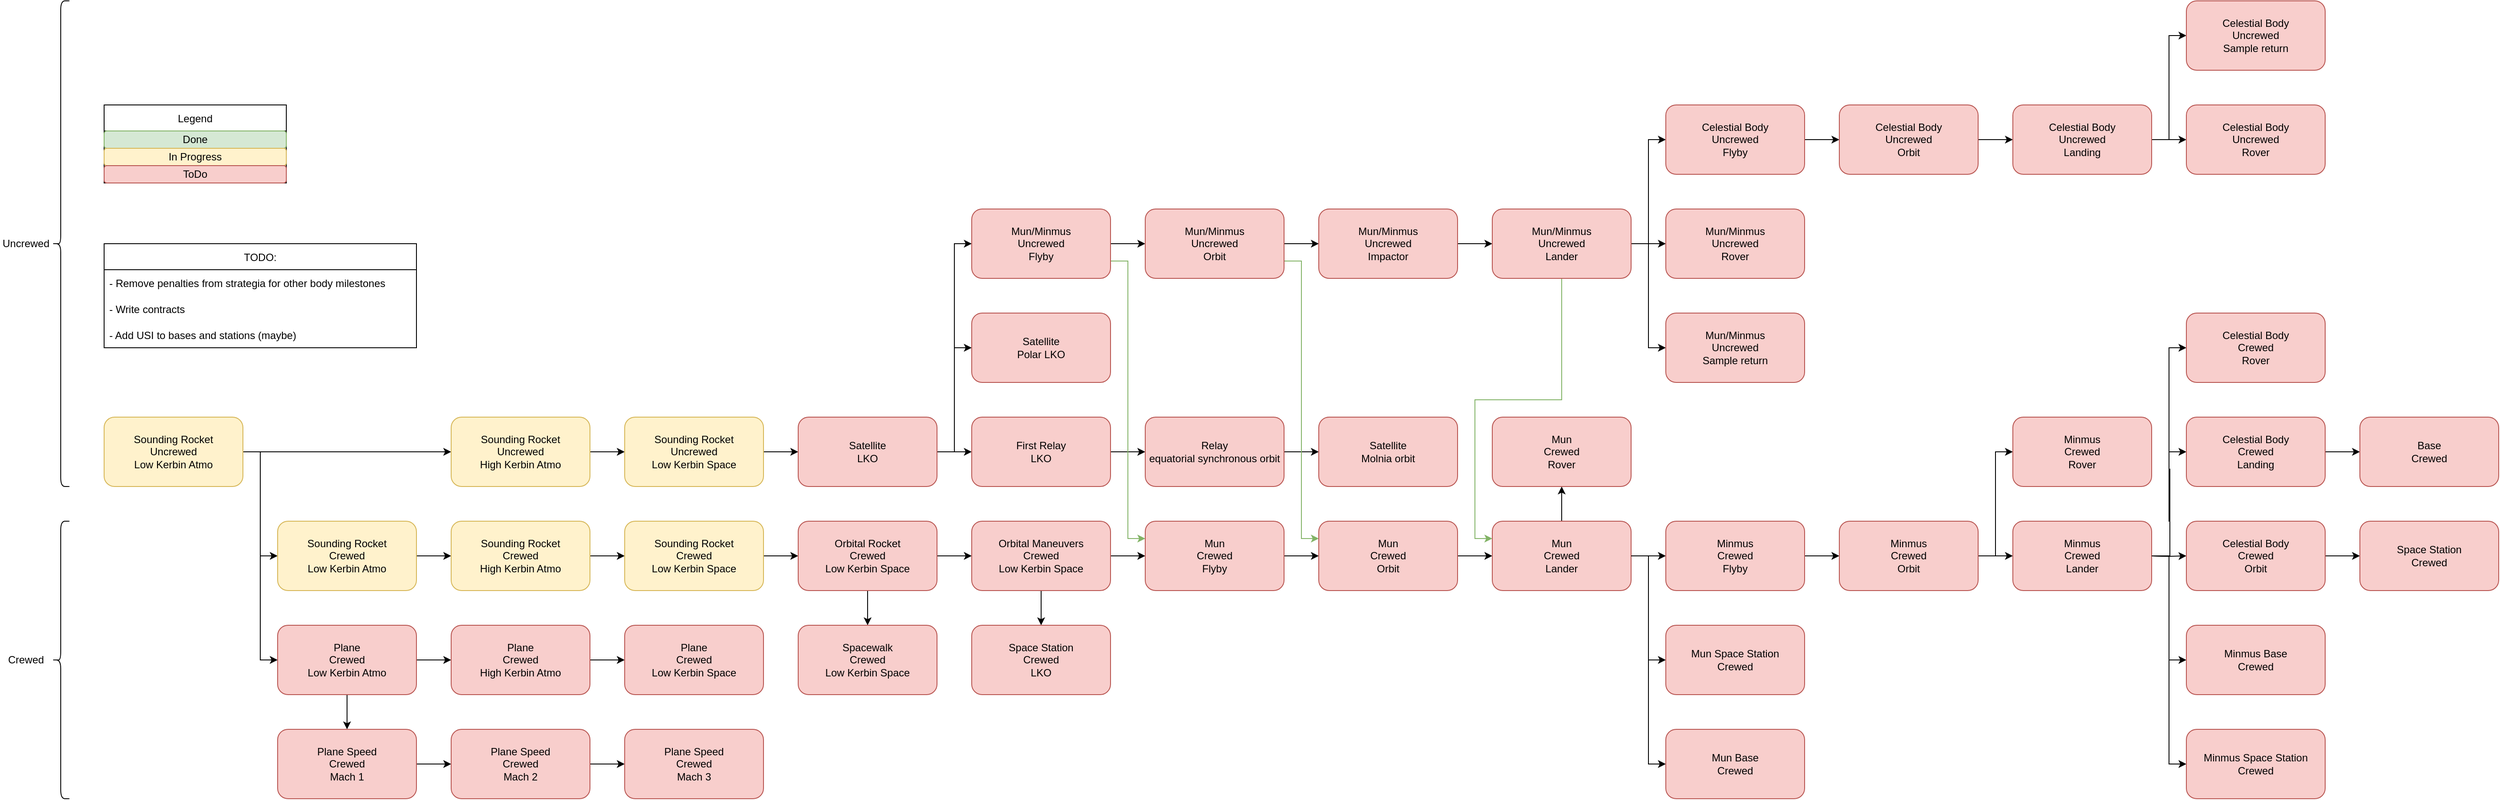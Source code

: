 <mxfile version="17.4.5" type="device"><diagram id="72ZmBjD8LnkfxQe6pM_F" name="Page-1"><mxGraphModel dx="2234" dy="1815" grid="1" gridSize="10" guides="1" tooltips="1" connect="1" arrows="1" fold="1" page="1" pageScale="1" pageWidth="850" pageHeight="1100" math="0" shadow="0"><root><mxCell id="0"/><mxCell id="1" parent="0"/><mxCell id="yF4MpGs21X09wfzkWnPu-3" style="edgeStyle=orthogonalEdgeStyle;rounded=0;orthogonalLoop=1;jettySize=auto;html=1;entryX=0;entryY=0.5;entryDx=0;entryDy=0;" edge="1" parent="1" source="yF4MpGs21X09wfzkWnPu-1" target="yF4MpGs21X09wfzkWnPu-2"><mxGeometry relative="1" as="geometry"/></mxCell><mxCell id="yF4MpGs21X09wfzkWnPu-7" style="edgeStyle=orthogonalEdgeStyle;rounded=0;orthogonalLoop=1;jettySize=auto;html=1;entryX=0;entryY=0.5;entryDx=0;entryDy=0;" edge="1" parent="1" source="yF4MpGs21X09wfzkWnPu-1" target="yF4MpGs21X09wfzkWnPu-6"><mxGeometry relative="1" as="geometry"/></mxCell><mxCell id="yF4MpGs21X09wfzkWnPu-110" style="edgeStyle=orthogonalEdgeStyle;rounded=0;orthogonalLoop=1;jettySize=auto;html=1;entryX=0;entryY=0.5;entryDx=0;entryDy=0;" edge="1" parent="1" source="yF4MpGs21X09wfzkWnPu-1" target="yF4MpGs21X09wfzkWnPu-109"><mxGeometry relative="1" as="geometry"/></mxCell><mxCell id="yF4MpGs21X09wfzkWnPu-1" value="&lt;div&gt;Sounding Rocket&lt;/div&gt;&lt;div&gt;Uncrewed&lt;br&gt;&lt;/div&gt;&lt;div&gt;Low Kerbin Atmo&lt;br&gt;&lt;/div&gt;" style="rounded=1;whiteSpace=wrap;html=1;fillColor=#fff2cc;strokeColor=#d6b656;" vertex="1" parent="1"><mxGeometry x="40" y="200" width="160" height="80" as="geometry"/></mxCell><mxCell id="yF4MpGs21X09wfzkWnPu-5" style="edgeStyle=orthogonalEdgeStyle;rounded=0;orthogonalLoop=1;jettySize=auto;html=1;entryX=0;entryY=0.5;entryDx=0;entryDy=0;" edge="1" parent="1" source="yF4MpGs21X09wfzkWnPu-2" target="yF4MpGs21X09wfzkWnPu-4"><mxGeometry relative="1" as="geometry"/></mxCell><mxCell id="yF4MpGs21X09wfzkWnPu-2" value="&lt;div&gt;Sounding Rocket&lt;/div&gt;&lt;div&gt;Uncrewed&lt;br&gt;&lt;/div&gt;&lt;div&gt;High Kerbin Atmo&lt;br&gt;&lt;/div&gt;" style="rounded=1;whiteSpace=wrap;html=1;fillColor=#fff2cc;strokeColor=#d6b656;" vertex="1" parent="1"><mxGeometry x="440" y="200" width="160" height="80" as="geometry"/></mxCell><mxCell id="yF4MpGs21X09wfzkWnPu-13" style="edgeStyle=orthogonalEdgeStyle;rounded=0;orthogonalLoop=1;jettySize=auto;html=1;entryX=0;entryY=0.5;entryDx=0;entryDy=0;" edge="1" parent="1" source="yF4MpGs21X09wfzkWnPu-4" target="yF4MpGs21X09wfzkWnPu-12"><mxGeometry relative="1" as="geometry"/></mxCell><mxCell id="yF4MpGs21X09wfzkWnPu-4" value="&lt;div&gt;Sounding Rocket&lt;/div&gt;&lt;div&gt;Uncrewed&lt;br&gt;&lt;/div&gt;&lt;div&gt;Low Kerbin Space&lt;br&gt;&lt;/div&gt;" style="rounded=1;whiteSpace=wrap;html=1;fillColor=#fff2cc;strokeColor=#d6b656;" vertex="1" parent="1"><mxGeometry x="640" y="200" width="160" height="80" as="geometry"/></mxCell><mxCell id="yF4MpGs21X09wfzkWnPu-10" style="edgeStyle=orthogonalEdgeStyle;rounded=0;orthogonalLoop=1;jettySize=auto;html=1;entryX=0;entryY=0.5;entryDx=0;entryDy=0;" edge="1" parent="1" source="yF4MpGs21X09wfzkWnPu-6" target="yF4MpGs21X09wfzkWnPu-8"><mxGeometry relative="1" as="geometry"/></mxCell><mxCell id="yF4MpGs21X09wfzkWnPu-6" value="&lt;div&gt;Sounding Rocket&lt;/div&gt;&lt;div&gt;Crewed&lt;br&gt;&lt;/div&gt;&lt;div&gt;Low Kerbin Atmo&lt;br&gt;&lt;/div&gt;" style="rounded=1;whiteSpace=wrap;html=1;fillColor=#fff2cc;strokeColor=#d6b656;" vertex="1" parent="1"><mxGeometry x="240" y="320" width="160" height="80" as="geometry"/></mxCell><mxCell id="yF4MpGs21X09wfzkWnPu-11" style="edgeStyle=orthogonalEdgeStyle;rounded=0;orthogonalLoop=1;jettySize=auto;html=1;entryX=0;entryY=0.5;entryDx=0;entryDy=0;" edge="1" parent="1" source="yF4MpGs21X09wfzkWnPu-8" target="yF4MpGs21X09wfzkWnPu-9"><mxGeometry relative="1" as="geometry"/></mxCell><mxCell id="yF4MpGs21X09wfzkWnPu-8" value="&lt;div&gt;Sounding Rocket&lt;/div&gt;&lt;div&gt;Crewed&lt;br&gt;&lt;/div&gt;&lt;div&gt;High Kerbin Atmo&lt;br&gt;&lt;/div&gt;" style="rounded=1;whiteSpace=wrap;html=1;fillColor=#fff2cc;strokeColor=#d6b656;" vertex="1" parent="1"><mxGeometry x="440" y="320" width="160" height="80" as="geometry"/></mxCell><mxCell id="yF4MpGs21X09wfzkWnPu-15" style="edgeStyle=orthogonalEdgeStyle;rounded=0;orthogonalLoop=1;jettySize=auto;html=1;entryX=0;entryY=0.5;entryDx=0;entryDy=0;" edge="1" parent="1" source="yF4MpGs21X09wfzkWnPu-9" target="yF4MpGs21X09wfzkWnPu-14"><mxGeometry relative="1" as="geometry"/></mxCell><mxCell id="yF4MpGs21X09wfzkWnPu-9" value="&lt;div&gt;Sounding Rocket&lt;/div&gt;&lt;div&gt;Crewed&lt;br&gt;&lt;/div&gt;&lt;div&gt;Low Kerbin Space&lt;br&gt;&lt;/div&gt;" style="rounded=1;whiteSpace=wrap;html=1;fillColor=#fff2cc;strokeColor=#d6b656;" vertex="1" parent="1"><mxGeometry x="640" y="320" width="160" height="80" as="geometry"/></mxCell><mxCell id="yF4MpGs21X09wfzkWnPu-17" style="edgeStyle=orthogonalEdgeStyle;rounded=0;orthogonalLoop=1;jettySize=auto;html=1;entryX=0;entryY=0.5;entryDx=0;entryDy=0;" edge="1" parent="1" source="yF4MpGs21X09wfzkWnPu-12" target="yF4MpGs21X09wfzkWnPu-16"><mxGeometry relative="1" as="geometry"/></mxCell><mxCell id="yF4MpGs21X09wfzkWnPu-19" style="edgeStyle=orthogonalEdgeStyle;rounded=0;orthogonalLoop=1;jettySize=auto;html=1;entryX=0;entryY=0.5;entryDx=0;entryDy=0;" edge="1" parent="1" source="yF4MpGs21X09wfzkWnPu-12" target="yF4MpGs21X09wfzkWnPu-18"><mxGeometry relative="1" as="geometry"/></mxCell><mxCell id="yF4MpGs21X09wfzkWnPu-28" style="edgeStyle=orthogonalEdgeStyle;rounded=0;orthogonalLoop=1;jettySize=auto;html=1;entryX=0;entryY=0.5;entryDx=0;entryDy=0;" edge="1" parent="1" source="yF4MpGs21X09wfzkWnPu-12" target="yF4MpGs21X09wfzkWnPu-27"><mxGeometry relative="1" as="geometry"/></mxCell><mxCell id="yF4MpGs21X09wfzkWnPu-12" value="&lt;div&gt;Satellite&lt;/div&gt;&lt;div&gt;LKO&lt;br&gt;&lt;/div&gt;" style="rounded=1;whiteSpace=wrap;html=1;fillColor=#f8cecc;strokeColor=#b85450;" vertex="1" parent="1"><mxGeometry x="840" y="200" width="160" height="80" as="geometry"/></mxCell><mxCell id="yF4MpGs21X09wfzkWnPu-64" style="edgeStyle=orthogonalEdgeStyle;rounded=0;orthogonalLoop=1;jettySize=auto;html=1;entryX=0;entryY=0.5;entryDx=0;entryDy=0;" edge="1" parent="1" source="yF4MpGs21X09wfzkWnPu-14" target="yF4MpGs21X09wfzkWnPu-63"><mxGeometry relative="1" as="geometry"/></mxCell><mxCell id="yF4MpGs21X09wfzkWnPu-112" style="edgeStyle=orthogonalEdgeStyle;rounded=0;orthogonalLoop=1;jettySize=auto;html=1;entryX=0.5;entryY=0;entryDx=0;entryDy=0;" edge="1" parent="1" source="yF4MpGs21X09wfzkWnPu-14" target="yF4MpGs21X09wfzkWnPu-111"><mxGeometry relative="1" as="geometry"/></mxCell><mxCell id="yF4MpGs21X09wfzkWnPu-14" value="&lt;div&gt;Orbital Rocket&lt;/div&gt;&lt;div&gt;Crewed&lt;br&gt;&lt;/div&gt;&lt;div&gt;Low Kerbin Space&lt;br&gt;&lt;/div&gt;" style="rounded=1;whiteSpace=wrap;html=1;fillColor=#f8cecc;strokeColor=#b85450;" vertex="1" parent="1"><mxGeometry x="840" y="320" width="160" height="80" as="geometry"/></mxCell><mxCell id="yF4MpGs21X09wfzkWnPu-25" style="edgeStyle=orthogonalEdgeStyle;rounded=0;orthogonalLoop=1;jettySize=auto;html=1;entryX=0;entryY=0.5;entryDx=0;entryDy=0;" edge="1" parent="1" source="yF4MpGs21X09wfzkWnPu-16" target="yF4MpGs21X09wfzkWnPu-20"><mxGeometry relative="1" as="geometry"/></mxCell><mxCell id="yF4MpGs21X09wfzkWnPu-16" value="First Relay&lt;br&gt;&lt;div&gt;LKO &lt;br&gt;&lt;/div&gt;" style="rounded=1;whiteSpace=wrap;html=1;fillColor=#f8cecc;strokeColor=#b85450;" vertex="1" parent="1"><mxGeometry x="1040" y="200" width="160" height="80" as="geometry"/></mxCell><mxCell id="yF4MpGs21X09wfzkWnPu-18" value="&lt;div&gt;Satellite&lt;/div&gt;&lt;div&gt;Polar LKO&lt;br&gt;&lt;/div&gt;" style="rounded=1;whiteSpace=wrap;html=1;fillColor=#f8cecc;strokeColor=#b85450;" vertex="1" parent="1"><mxGeometry x="1040" y="80" width="160" height="80" as="geometry"/></mxCell><mxCell id="yF4MpGs21X09wfzkWnPu-54" style="edgeStyle=orthogonalEdgeStyle;rounded=0;orthogonalLoop=1;jettySize=auto;html=1;entryX=0;entryY=0.5;entryDx=0;entryDy=0;" edge="1" parent="1" source="yF4MpGs21X09wfzkWnPu-20" target="yF4MpGs21X09wfzkWnPu-22"><mxGeometry relative="1" as="geometry"/></mxCell><mxCell id="yF4MpGs21X09wfzkWnPu-20" value="&lt;div&gt;Relay&lt;/div&gt;&lt;div&gt;equatorial synchronous orbit&lt;br&gt;&lt;/div&gt;" style="rounded=1;whiteSpace=wrap;html=1;fillColor=#f8cecc;strokeColor=#b85450;" vertex="1" parent="1"><mxGeometry x="1240" y="200" width="160" height="80" as="geometry"/></mxCell><mxCell id="yF4MpGs21X09wfzkWnPu-22" value="&lt;div&gt;Satellite&lt;/div&gt;&lt;div&gt;Molnia orbit&lt;br&gt;&lt;/div&gt;" style="rounded=1;whiteSpace=wrap;html=1;fillColor=#f8cecc;strokeColor=#b85450;" vertex="1" parent="1"><mxGeometry x="1440" y="200" width="160" height="80" as="geometry"/></mxCell><mxCell id="yF4MpGs21X09wfzkWnPu-30" style="edgeStyle=orthogonalEdgeStyle;rounded=0;orthogonalLoop=1;jettySize=auto;html=1;entryX=0;entryY=0.5;entryDx=0;entryDy=0;" edge="1" parent="1" source="yF4MpGs21X09wfzkWnPu-27" target="yF4MpGs21X09wfzkWnPu-29"><mxGeometry relative="1" as="geometry"/></mxCell><mxCell id="yF4MpGs21X09wfzkWnPu-79" style="edgeStyle=orthogonalEdgeStyle;rounded=0;orthogonalLoop=1;jettySize=auto;html=1;entryX=0;entryY=0.25;entryDx=0;entryDy=0;fillColor=#d5e8d4;strokeColor=#82b366;exitX=1;exitY=0.75;exitDx=0;exitDy=0;" edge="1" parent="1" source="yF4MpGs21X09wfzkWnPu-27" target="yF4MpGs21X09wfzkWnPu-66"><mxGeometry relative="1" as="geometry"><Array as="points"><mxPoint x="1220" y="20"/><mxPoint x="1220" y="340"/></Array></mxGeometry></mxCell><mxCell id="yF4MpGs21X09wfzkWnPu-27" value="&lt;div&gt;Mun/Minmus&lt;/div&gt;&lt;div&gt;Uncrewed&lt;br&gt;&lt;/div&gt;&lt;div&gt;Flyby&lt;br&gt;&lt;/div&gt;" style="rounded=1;whiteSpace=wrap;html=1;fillColor=#f8cecc;strokeColor=#b85450;" vertex="1" parent="1"><mxGeometry x="1040" y="-40" width="160" height="80" as="geometry"/></mxCell><mxCell id="yF4MpGs21X09wfzkWnPu-32" style="edgeStyle=orthogonalEdgeStyle;rounded=0;orthogonalLoop=1;jettySize=auto;html=1;entryX=0;entryY=0.5;entryDx=0;entryDy=0;" edge="1" parent="1" source="yF4MpGs21X09wfzkWnPu-29" target="yF4MpGs21X09wfzkWnPu-31"><mxGeometry relative="1" as="geometry"/></mxCell><mxCell id="yF4MpGs21X09wfzkWnPu-127" style="edgeStyle=orthogonalEdgeStyle;rounded=0;orthogonalLoop=1;jettySize=auto;html=1;entryX=0;entryY=0.25;entryDx=0;entryDy=0;fillColor=#d5e8d4;strokeColor=#82b366;exitX=1;exitY=0.75;exitDx=0;exitDy=0;" edge="1" parent="1" source="yF4MpGs21X09wfzkWnPu-29" target="yF4MpGs21X09wfzkWnPu-69"><mxGeometry relative="1" as="geometry"/></mxCell><mxCell id="yF4MpGs21X09wfzkWnPu-29" value="&lt;div&gt;Mun/Minmus&lt;/div&gt;&lt;div&gt;Uncrewed&lt;/div&gt;&lt;div&gt;Orbit&lt;br&gt;&lt;/div&gt;" style="rounded=1;whiteSpace=wrap;html=1;fillColor=#f8cecc;strokeColor=#b85450;" vertex="1" parent="1"><mxGeometry x="1240" y="-40" width="160" height="80" as="geometry"/></mxCell><mxCell id="yF4MpGs21X09wfzkWnPu-34" style="edgeStyle=orthogonalEdgeStyle;rounded=0;orthogonalLoop=1;jettySize=auto;html=1;entryX=0;entryY=0.5;entryDx=0;entryDy=0;" edge="1" parent="1" source="yF4MpGs21X09wfzkWnPu-31" target="yF4MpGs21X09wfzkWnPu-33"><mxGeometry relative="1" as="geometry"/></mxCell><mxCell id="yF4MpGs21X09wfzkWnPu-31" value="&lt;div&gt;Mun/Minmus&lt;/div&gt;&lt;div&gt;Uncrewed&lt;/div&gt;&lt;div&gt;Impactor&lt;br&gt;&lt;/div&gt;" style="rounded=1;whiteSpace=wrap;html=1;fillColor=#f8cecc;strokeColor=#b85450;" vertex="1" parent="1"><mxGeometry x="1440" y="-40" width="160" height="80" as="geometry"/></mxCell><mxCell id="yF4MpGs21X09wfzkWnPu-93" style="edgeStyle=orthogonalEdgeStyle;rounded=0;orthogonalLoop=1;jettySize=auto;html=1;entryX=0;entryY=0.5;entryDx=0;entryDy=0;" edge="1" parent="1" source="yF4MpGs21X09wfzkWnPu-33" target="yF4MpGs21X09wfzkWnPu-55"><mxGeometry relative="1" as="geometry"/></mxCell><mxCell id="yF4MpGs21X09wfzkWnPu-94" style="edgeStyle=orthogonalEdgeStyle;rounded=0;orthogonalLoop=1;jettySize=auto;html=1;entryX=0;entryY=0.5;entryDx=0;entryDy=0;" edge="1" parent="1" source="yF4MpGs21X09wfzkWnPu-33" target="yF4MpGs21X09wfzkWnPu-48"><mxGeometry relative="1" as="geometry"/></mxCell><mxCell id="yF4MpGs21X09wfzkWnPu-95" style="edgeStyle=orthogonalEdgeStyle;rounded=0;orthogonalLoop=1;jettySize=auto;html=1;entryX=0;entryY=0.5;entryDx=0;entryDy=0;" edge="1" parent="1" source="yF4MpGs21X09wfzkWnPu-33" target="yF4MpGs21X09wfzkWnPu-84"><mxGeometry relative="1" as="geometry"/></mxCell><mxCell id="yF4MpGs21X09wfzkWnPu-128" style="edgeStyle=orthogonalEdgeStyle;rounded=0;orthogonalLoop=1;jettySize=auto;html=1;entryX=0;entryY=0.25;entryDx=0;entryDy=0;fillColor=#d5e8d4;strokeColor=#82b366;" edge="1" parent="1" source="yF4MpGs21X09wfzkWnPu-33" target="yF4MpGs21X09wfzkWnPu-73"><mxGeometry relative="1" as="geometry"/></mxCell><mxCell id="yF4MpGs21X09wfzkWnPu-33" value="&lt;div&gt;Mun/Minmus&lt;/div&gt;&lt;div&gt;Uncrewed&lt;/div&gt;&lt;div&gt;Lander&lt;br&gt;&lt;/div&gt;" style="rounded=1;whiteSpace=wrap;html=1;fillColor=#f8cecc;strokeColor=#b85450;" vertex="1" parent="1"><mxGeometry x="1640" y="-40" width="160" height="80" as="geometry"/></mxCell><mxCell id="yF4MpGs21X09wfzkWnPu-88" style="edgeStyle=orthogonalEdgeStyle;rounded=0;orthogonalLoop=1;jettySize=auto;html=1;entryX=0;entryY=0.5;entryDx=0;entryDy=0;fillColor=#ffe6cc;strokeColor=#d79b00;" edge="1" parent="1" target="yF4MpGs21X09wfzkWnPu-50"><mxGeometry relative="1" as="geometry"><mxPoint x="1800" y="-240" as="sourcePoint"/></mxGeometry></mxCell><mxCell id="yF4MpGs21X09wfzkWnPu-48" value="&lt;div&gt;Mun/Minmus&lt;/div&gt;&lt;div&gt;Uncrewed&lt;/div&gt;&lt;div&gt;Rover&lt;br&gt;&lt;/div&gt;" style="rounded=1;whiteSpace=wrap;html=1;fillColor=#f8cecc;strokeColor=#b85450;" vertex="1" parent="1"><mxGeometry x="1840" y="-40" width="160" height="80" as="geometry"/></mxCell><mxCell id="yF4MpGs21X09wfzkWnPu-60" style="edgeStyle=orthogonalEdgeStyle;rounded=0;orthogonalLoop=1;jettySize=auto;html=1;entryX=0;entryY=0.5;entryDx=0;entryDy=0;" edge="1" parent="1" source="yF4MpGs21X09wfzkWnPu-55" target="yF4MpGs21X09wfzkWnPu-59"><mxGeometry relative="1" as="geometry"/></mxCell><mxCell id="yF4MpGs21X09wfzkWnPu-55" value="&lt;div&gt;Celestial Body&lt;/div&gt;&lt;div&gt;Uncrewed&lt;/div&gt;&lt;div&gt;Flyby&lt;/div&gt;" style="rounded=1;whiteSpace=wrap;html=1;fillColor=#f8cecc;strokeColor=#b85450;" vertex="1" parent="1"><mxGeometry x="1840" y="-160" width="160" height="80" as="geometry"/></mxCell><mxCell id="yF4MpGs21X09wfzkWnPu-62" style="edgeStyle=orthogonalEdgeStyle;rounded=0;orthogonalLoop=1;jettySize=auto;html=1;entryX=0;entryY=0.5;entryDx=0;entryDy=0;" edge="1" parent="1" source="yF4MpGs21X09wfzkWnPu-59" target="yF4MpGs21X09wfzkWnPu-61"><mxGeometry relative="1" as="geometry"/></mxCell><mxCell id="yF4MpGs21X09wfzkWnPu-59" value="&lt;div&gt;Celestial Body&lt;br&gt;&lt;/div&gt;&lt;div&gt;Uncrewed&lt;/div&gt;&lt;div&gt;Orbit&lt;br&gt;&lt;/div&gt;" style="rounded=1;whiteSpace=wrap;html=1;fillColor=#f8cecc;strokeColor=#b85450;" vertex="1" parent="1"><mxGeometry x="2040" y="-160" width="160" height="80" as="geometry"/></mxCell><mxCell id="yF4MpGs21X09wfzkWnPu-81" style="edgeStyle=orthogonalEdgeStyle;rounded=0;orthogonalLoop=1;jettySize=auto;html=1;entryX=0;entryY=0.5;entryDx=0;entryDy=0;" edge="1" parent="1" source="yF4MpGs21X09wfzkWnPu-61" target="yF4MpGs21X09wfzkWnPu-80"><mxGeometry relative="1" as="geometry"/></mxCell><mxCell id="yF4MpGs21X09wfzkWnPu-83" style="edgeStyle=orthogonalEdgeStyle;rounded=0;orthogonalLoop=1;jettySize=auto;html=1;entryX=0;entryY=0.5;entryDx=0;entryDy=0;" edge="1" parent="1" source="yF4MpGs21X09wfzkWnPu-61"><mxGeometry relative="1" as="geometry"><mxPoint x="2440" y="-240" as="targetPoint"/><Array as="points"><mxPoint x="2420" y="-120"/><mxPoint x="2420" y="-240"/></Array></mxGeometry></mxCell><mxCell id="yF4MpGs21X09wfzkWnPu-61" value="&lt;div&gt;Celestial Body&lt;br&gt;&lt;/div&gt;&lt;div&gt;Uncrewed&lt;/div&gt;&lt;div&gt;Landing&lt;br&gt;&lt;/div&gt;" style="rounded=1;whiteSpace=wrap;html=1;fillColor=#f8cecc;strokeColor=#b85450;" vertex="1" parent="1"><mxGeometry x="2240" y="-160" width="160" height="80" as="geometry"/></mxCell><mxCell id="yF4MpGs21X09wfzkWnPu-67" style="edgeStyle=orthogonalEdgeStyle;rounded=0;orthogonalLoop=1;jettySize=auto;html=1;entryX=0;entryY=0.5;entryDx=0;entryDy=0;" edge="1" parent="1" source="yF4MpGs21X09wfzkWnPu-63" target="yF4MpGs21X09wfzkWnPu-66"><mxGeometry relative="1" as="geometry"/></mxCell><mxCell id="yF4MpGs21X09wfzkWnPu-140" style="edgeStyle=orthogonalEdgeStyle;rounded=0;orthogonalLoop=1;jettySize=auto;html=1;entryX=0.5;entryY=0;entryDx=0;entryDy=0;" edge="1" parent="1" source="yF4MpGs21X09wfzkWnPu-63" target="yF4MpGs21X09wfzkWnPu-139"><mxGeometry relative="1" as="geometry"/></mxCell><mxCell id="yF4MpGs21X09wfzkWnPu-63" value="&lt;div&gt;Orbital Maneuvers&lt;/div&gt;&lt;div&gt;Crewed&lt;br&gt;&lt;/div&gt;&lt;div&gt;Low Kerbin Space&lt;br&gt;&lt;/div&gt;" style="rounded=1;whiteSpace=wrap;html=1;fillColor=#f8cecc;strokeColor=#b85450;" vertex="1" parent="1"><mxGeometry x="1040" y="320" width="160" height="80" as="geometry"/></mxCell><mxCell id="yF4MpGs21X09wfzkWnPu-75" style="edgeStyle=orthogonalEdgeStyle;rounded=0;orthogonalLoop=1;jettySize=auto;html=1;entryX=0;entryY=0.5;entryDx=0;entryDy=0;" edge="1" parent="1" source="yF4MpGs21X09wfzkWnPu-66" target="yF4MpGs21X09wfzkWnPu-69"><mxGeometry relative="1" as="geometry"/></mxCell><mxCell id="yF4MpGs21X09wfzkWnPu-66" value="&lt;div&gt;Mun&lt;/div&gt;&lt;div&gt;Crewed&lt;br&gt;&lt;/div&gt;&lt;div&gt;Flyby&lt;br&gt;&lt;/div&gt;" style="rounded=1;whiteSpace=wrap;html=1;fillColor=#f8cecc;strokeColor=#b85450;" vertex="1" parent="1"><mxGeometry x="1240" y="320" width="160" height="80" as="geometry"/></mxCell><mxCell id="yF4MpGs21X09wfzkWnPu-108" style="edgeStyle=orthogonalEdgeStyle;rounded=0;orthogonalLoop=1;jettySize=auto;html=1;entryX=0;entryY=0.5;entryDx=0;entryDy=0;" edge="1" parent="1" source="yF4MpGs21X09wfzkWnPu-69" target="yF4MpGs21X09wfzkWnPu-73"><mxGeometry relative="1" as="geometry"/></mxCell><mxCell id="yF4MpGs21X09wfzkWnPu-69" value="&lt;div&gt;Mun&lt;/div&gt;&lt;div&gt;Crewed&lt;/div&gt;&lt;div&gt;Orbit&lt;br&gt;&lt;/div&gt;" style="rounded=1;whiteSpace=wrap;html=1;fillColor=#f8cecc;strokeColor=#b85450;" vertex="1" parent="1"><mxGeometry x="1440" y="320" width="160" height="80" as="geometry"/></mxCell><mxCell id="yF4MpGs21X09wfzkWnPu-72" style="edgeStyle=orthogonalEdgeStyle;rounded=0;orthogonalLoop=1;jettySize=auto;html=1;entryX=0.5;entryY=1;entryDx=0;entryDy=0;" edge="1" parent="1" source="yF4MpGs21X09wfzkWnPu-73" target="yF4MpGs21X09wfzkWnPu-74"><mxGeometry relative="1" as="geometry"/></mxCell><mxCell id="yF4MpGs21X09wfzkWnPu-104" style="edgeStyle=orthogonalEdgeStyle;rounded=0;orthogonalLoop=1;jettySize=auto;html=1;entryX=0;entryY=0.5;entryDx=0;entryDy=0;" edge="1" parent="1" source="yF4MpGs21X09wfzkWnPu-73" target="yF4MpGs21X09wfzkWnPu-97"><mxGeometry relative="1" as="geometry"/></mxCell><mxCell id="yF4MpGs21X09wfzkWnPu-154" style="edgeStyle=orthogonalEdgeStyle;rounded=0;orthogonalLoop=1;jettySize=auto;html=1;entryX=0;entryY=0.5;entryDx=0;entryDy=0;" edge="1" parent="1" target="yF4MpGs21X09wfzkWnPu-141"><mxGeometry relative="1" as="geometry"><mxPoint x="1800" y="360" as="sourcePoint"/><Array as="points"><mxPoint x="1820" y="360"/><mxPoint x="1820" y="480"/></Array></mxGeometry></mxCell><mxCell id="yF4MpGs21X09wfzkWnPu-73" value="&lt;div&gt;Mun&lt;/div&gt;&lt;div&gt;Crewed&lt;/div&gt;&lt;div&gt;Lander&lt;br&gt;&lt;/div&gt;" style="rounded=1;whiteSpace=wrap;html=1;fillColor=#f8cecc;strokeColor=#b85450;" vertex="1" parent="1"><mxGeometry x="1640" y="320" width="160" height="80" as="geometry"/></mxCell><mxCell id="yF4MpGs21X09wfzkWnPu-74" value="&lt;div&gt;Mun&lt;/div&gt;&lt;div&gt;Crewed&lt;/div&gt;&lt;div&gt;Rover&lt;br&gt;&lt;/div&gt;" style="rounded=1;whiteSpace=wrap;html=1;fillColor=#f8cecc;strokeColor=#b85450;" vertex="1" parent="1"><mxGeometry x="1640" y="200" width="160" height="80" as="geometry"/></mxCell><mxCell id="yF4MpGs21X09wfzkWnPu-80" value="&lt;div&gt;Celestial Body&lt;br&gt;&lt;/div&gt;&lt;div&gt;Uncrewed&lt;/div&gt;&lt;div&gt;Rover&lt;/div&gt;" style="rounded=1;whiteSpace=wrap;html=1;fillColor=#f8cecc;strokeColor=#b85450;" vertex="1" parent="1"><mxGeometry x="2440" y="-160" width="160" height="80" as="geometry"/></mxCell><mxCell id="yF4MpGs21X09wfzkWnPu-82" value="&lt;div&gt;Celestial Body&lt;br&gt;&lt;/div&gt;&lt;div&gt;Uncrewed&lt;/div&gt;&lt;div&gt;Sample return&lt;/div&gt;" style="rounded=1;whiteSpace=wrap;html=1;fillColor=#f8cecc;strokeColor=#b85450;" vertex="1" parent="1"><mxGeometry x="2440" y="-280" width="160" height="80" as="geometry"/></mxCell><mxCell id="yF4MpGs21X09wfzkWnPu-84" value="&lt;div&gt;Mun/Minmus&lt;/div&gt;&lt;div&gt;Uncrewed&lt;/div&gt;&lt;div&gt;Sample return&lt;/div&gt;" style="rounded=1;whiteSpace=wrap;html=1;fillColor=#f8cecc;strokeColor=#b85450;" vertex="1" parent="1"><mxGeometry x="1840" y="80" width="160" height="80" as="geometry"/></mxCell><mxCell id="yF4MpGs21X09wfzkWnPu-96" style="edgeStyle=orthogonalEdgeStyle;rounded=0;orthogonalLoop=1;jettySize=auto;html=1;entryX=0;entryY=0.5;entryDx=0;entryDy=0;" edge="1" parent="1" source="yF4MpGs21X09wfzkWnPu-97" target="yF4MpGs21X09wfzkWnPu-99"><mxGeometry relative="1" as="geometry"/></mxCell><mxCell id="yF4MpGs21X09wfzkWnPu-97" value="&lt;div&gt;Minmus&lt;/div&gt;&lt;div&gt;Crewed&lt;br&gt;&lt;/div&gt;&lt;div&gt;Flyby&lt;br&gt;&lt;/div&gt;" style="rounded=1;whiteSpace=wrap;html=1;fillColor=#f8cecc;strokeColor=#b85450;" vertex="1" parent="1"><mxGeometry x="1840" y="320" width="160" height="80" as="geometry"/></mxCell><mxCell id="yF4MpGs21X09wfzkWnPu-105" style="edgeStyle=orthogonalEdgeStyle;rounded=0;orthogonalLoop=1;jettySize=auto;html=1;entryX=0;entryY=0.5;entryDx=0;entryDy=0;" edge="1" parent="1" source="yF4MpGs21X09wfzkWnPu-99" target="yF4MpGs21X09wfzkWnPu-102"><mxGeometry relative="1" as="geometry"/></mxCell><mxCell id="yF4MpGs21X09wfzkWnPu-158" style="edgeStyle=orthogonalEdgeStyle;rounded=0;orthogonalLoop=1;jettySize=auto;html=1;entryX=0;entryY=0.5;entryDx=0;entryDy=0;" edge="1" parent="1" source="yF4MpGs21X09wfzkWnPu-99" target="yF4MpGs21X09wfzkWnPu-103"><mxGeometry relative="1" as="geometry"/></mxCell><mxCell id="yF4MpGs21X09wfzkWnPu-99" value="&lt;div&gt;Minmus&lt;/div&gt;&lt;div&gt;Crewed&lt;/div&gt;&lt;div&gt;Orbit&lt;br&gt;&lt;/div&gt;" style="rounded=1;whiteSpace=wrap;html=1;fillColor=#f8cecc;strokeColor=#b85450;" vertex="1" parent="1"><mxGeometry x="2040" y="320" width="160" height="80" as="geometry"/></mxCell><mxCell id="yF4MpGs21X09wfzkWnPu-172" style="edgeStyle=orthogonalEdgeStyle;rounded=0;orthogonalLoop=1;jettySize=auto;html=1;entryX=0;entryY=0.5;entryDx=0;entryDy=0;" edge="1" parent="1" source="yF4MpGs21X09wfzkWnPu-102" target="yF4MpGs21X09wfzkWnPu-162"><mxGeometry relative="1" as="geometry"><Array as="points"><mxPoint x="2420" y="360"/><mxPoint x="2420" y="480"/></Array></mxGeometry></mxCell><mxCell id="yF4MpGs21X09wfzkWnPu-173" style="edgeStyle=orthogonalEdgeStyle;rounded=0;orthogonalLoop=1;jettySize=auto;html=1;entryX=0;entryY=0.5;entryDx=0;entryDy=0;" edge="1" parent="1" source="yF4MpGs21X09wfzkWnPu-102" target="yF4MpGs21X09wfzkWnPu-153"><mxGeometry relative="1" as="geometry"/></mxCell><mxCell id="yF4MpGs21X09wfzkWnPu-102" value="&lt;div&gt;Minmus&lt;/div&gt;&lt;div&gt;Crewed&lt;/div&gt;&lt;div&gt;Lander&lt;br&gt;&lt;/div&gt;" style="rounded=1;whiteSpace=wrap;html=1;fillColor=#f8cecc;strokeColor=#b85450;" vertex="1" parent="1"><mxGeometry x="2240" y="320" width="160" height="80" as="geometry"/></mxCell><mxCell id="yF4MpGs21X09wfzkWnPu-103" value="&lt;div&gt;Minmus&lt;/div&gt;&lt;div&gt;Crewed&lt;/div&gt;&lt;div&gt;Rover&lt;br&gt;&lt;/div&gt;" style="rounded=1;whiteSpace=wrap;html=1;fillColor=#f8cecc;strokeColor=#b85450;" vertex="1" parent="1"><mxGeometry x="2240" y="200" width="160" height="80" as="geometry"/></mxCell><mxCell id="yF4MpGs21X09wfzkWnPu-114" style="edgeStyle=orthogonalEdgeStyle;rounded=0;orthogonalLoop=1;jettySize=auto;html=1;entryX=0;entryY=0.5;entryDx=0;entryDy=0;" edge="1" parent="1" source="yF4MpGs21X09wfzkWnPu-109" target="yF4MpGs21X09wfzkWnPu-113"><mxGeometry relative="1" as="geometry"/></mxCell><mxCell id="yF4MpGs21X09wfzkWnPu-117" style="edgeStyle=orthogonalEdgeStyle;rounded=0;orthogonalLoop=1;jettySize=auto;html=1;entryX=0.5;entryY=0;entryDx=0;entryDy=0;" edge="1" parent="1" source="yF4MpGs21X09wfzkWnPu-109" target="yF4MpGs21X09wfzkWnPu-116"><mxGeometry relative="1" as="geometry"/></mxCell><mxCell id="yF4MpGs21X09wfzkWnPu-109" value="&lt;div&gt;Plane&lt;/div&gt;&lt;div&gt;Crewed&lt;br&gt;&lt;/div&gt;&lt;div&gt;Low Kerbin Atmo&lt;br&gt;&lt;/div&gt;" style="rounded=1;whiteSpace=wrap;html=1;fillColor=#f8cecc;strokeColor=#b85450;" vertex="1" parent="1"><mxGeometry x="240" y="440" width="160" height="80" as="geometry"/></mxCell><mxCell id="yF4MpGs21X09wfzkWnPu-111" value="&lt;div&gt;Spacewalk&lt;br&gt;&lt;/div&gt;&lt;div&gt;Crewed&lt;br&gt;&lt;/div&gt;&lt;div&gt;Low Kerbin Space&lt;br&gt;&lt;/div&gt;" style="rounded=1;whiteSpace=wrap;html=1;fillColor=#f8cecc;strokeColor=#b85450;" vertex="1" parent="1"><mxGeometry x="840" y="440" width="160" height="80" as="geometry"/></mxCell><mxCell id="yF4MpGs21X09wfzkWnPu-122" style="edgeStyle=orthogonalEdgeStyle;rounded=0;orthogonalLoop=1;jettySize=auto;html=1;entryX=0;entryY=0.5;entryDx=0;entryDy=0;" edge="1" parent="1" source="yF4MpGs21X09wfzkWnPu-113" target="yF4MpGs21X09wfzkWnPu-115"><mxGeometry relative="1" as="geometry"/></mxCell><mxCell id="yF4MpGs21X09wfzkWnPu-113" value="&lt;div&gt;Plane&lt;/div&gt;&lt;div&gt;Crewed&lt;br&gt;&lt;/div&gt;&lt;div&gt;High Kerbin Atmo&lt;br&gt;&lt;/div&gt;" style="rounded=1;whiteSpace=wrap;html=1;fillColor=#f8cecc;strokeColor=#b85450;" vertex="1" parent="1"><mxGeometry x="440" y="440" width="160" height="80" as="geometry"/></mxCell><mxCell id="yF4MpGs21X09wfzkWnPu-115" value="&lt;div&gt;Plane&lt;/div&gt;&lt;div&gt;Crewed&lt;br&gt;&lt;/div&gt;&lt;div&gt;Low Kerbin Space&lt;br&gt;&lt;/div&gt;" style="rounded=1;whiteSpace=wrap;html=1;fillColor=#f8cecc;strokeColor=#b85450;" vertex="1" parent="1"><mxGeometry x="640" y="440" width="160" height="80" as="geometry"/></mxCell><mxCell id="yF4MpGs21X09wfzkWnPu-119" style="edgeStyle=orthogonalEdgeStyle;rounded=0;orthogonalLoop=1;jettySize=auto;html=1;entryX=0;entryY=0.5;entryDx=0;entryDy=0;" edge="1" parent="1" source="yF4MpGs21X09wfzkWnPu-116" target="yF4MpGs21X09wfzkWnPu-118"><mxGeometry relative="1" as="geometry"/></mxCell><mxCell id="yF4MpGs21X09wfzkWnPu-116" value="&lt;div&gt;Plane Speed&lt;br&gt;&lt;/div&gt;&lt;div&gt;Crewed&lt;br&gt;&lt;/div&gt;&lt;div&gt;Mach 1&lt;br&gt;&lt;/div&gt;" style="rounded=1;whiteSpace=wrap;html=1;fillColor=#f8cecc;strokeColor=#b85450;" vertex="1" parent="1"><mxGeometry x="240" y="560" width="160" height="80" as="geometry"/></mxCell><mxCell id="yF4MpGs21X09wfzkWnPu-121" style="edgeStyle=orthogonalEdgeStyle;rounded=0;orthogonalLoop=1;jettySize=auto;html=1;entryX=0;entryY=0.5;entryDx=0;entryDy=0;" edge="1" parent="1" source="yF4MpGs21X09wfzkWnPu-118" target="yF4MpGs21X09wfzkWnPu-120"><mxGeometry relative="1" as="geometry"/></mxCell><mxCell id="yF4MpGs21X09wfzkWnPu-118" value="&lt;div&gt;Plane Speed&lt;br&gt;&lt;/div&gt;&lt;div&gt;Crewed&lt;br&gt;&lt;/div&gt;&lt;div&gt;Mach 2&lt;br&gt;&lt;/div&gt;" style="rounded=1;whiteSpace=wrap;html=1;fillColor=#f8cecc;strokeColor=#b85450;" vertex="1" parent="1"><mxGeometry x="440" y="560" width="160" height="80" as="geometry"/></mxCell><mxCell id="yF4MpGs21X09wfzkWnPu-120" value="&lt;div&gt;Plane Speed&lt;br&gt;&lt;/div&gt;&lt;div&gt;Crewed&lt;br&gt;&lt;/div&gt;&lt;div&gt;Mach 3&lt;br&gt;&lt;/div&gt;" style="rounded=1;whiteSpace=wrap;html=1;fillColor=#f8cecc;strokeColor=#b85450;" vertex="1" parent="1"><mxGeometry x="640" y="560" width="160" height="80" as="geometry"/></mxCell><mxCell id="yF4MpGs21X09wfzkWnPu-123" value="TODO:" style="swimlane;fontStyle=0;childLayout=stackLayout;horizontal=1;startSize=30;horizontalStack=0;resizeParent=1;resizeParentMax=0;resizeLast=0;collapsible=1;marginBottom=0;" vertex="1" parent="1"><mxGeometry x="40" width="360" height="120" as="geometry"><mxRectangle x="40" width="70" height="30" as="alternateBounds"/></mxGeometry></mxCell><mxCell id="yF4MpGs21X09wfzkWnPu-124" value="- Remove penalties from strategia for other body milestones" style="text;strokeColor=none;fillColor=none;align=left;verticalAlign=middle;spacingLeft=4;spacingRight=4;overflow=hidden;points=[[0,0.5],[1,0.5]];portConstraint=eastwest;rotatable=0;" vertex="1" parent="yF4MpGs21X09wfzkWnPu-123"><mxGeometry y="30" width="360" height="30" as="geometry"/></mxCell><mxCell id="yF4MpGs21X09wfzkWnPu-125" value="- Write contracts " style="text;strokeColor=none;fillColor=none;align=left;verticalAlign=middle;spacingLeft=4;spacingRight=4;overflow=hidden;points=[[0,0.5],[1,0.5]];portConstraint=eastwest;rotatable=0;" vertex="1" parent="yF4MpGs21X09wfzkWnPu-123"><mxGeometry y="60" width="360" height="30" as="geometry"/></mxCell><mxCell id="yF4MpGs21X09wfzkWnPu-126" value="- Add USI to bases and stations (maybe)" style="text;strokeColor=none;fillColor=none;align=left;verticalAlign=middle;spacingLeft=4;spacingRight=4;overflow=hidden;points=[[0,0.5],[1,0.5]];portConstraint=eastwest;rotatable=0;" vertex="1" parent="yF4MpGs21X09wfzkWnPu-123"><mxGeometry y="90" width="360" height="30" as="geometry"/></mxCell><mxCell id="yF4MpGs21X09wfzkWnPu-129" value="Legend" style="swimlane;fontStyle=0;childLayout=stackLayout;horizontal=1;startSize=30;horizontalStack=0;resizeParent=1;resizeParentMax=0;resizeLast=0;collapsible=1;marginBottom=0;" vertex="1" parent="1"><mxGeometry x="40" y="-160" width="210" height="90" as="geometry"/></mxCell><mxCell id="yF4MpGs21X09wfzkWnPu-135" value="Done" style="rounded=1;whiteSpace=wrap;html=1;fillColor=#d5e8d4;strokeColor=#82b366;" vertex="1" parent="yF4MpGs21X09wfzkWnPu-129"><mxGeometry y="30" width="210" height="20" as="geometry"/></mxCell><mxCell id="yF4MpGs21X09wfzkWnPu-136" value="In Progress" style="rounded=1;whiteSpace=wrap;html=1;fillColor=#fff2cc;strokeColor=#d6b656;" vertex="1" parent="yF4MpGs21X09wfzkWnPu-129"><mxGeometry y="50" width="210" height="20" as="geometry"/></mxCell><mxCell id="yF4MpGs21X09wfzkWnPu-133" value="ToDo" style="rounded=1;whiteSpace=wrap;html=1;fillColor=#f8cecc;strokeColor=#b85450;" vertex="1" parent="yF4MpGs21X09wfzkWnPu-129"><mxGeometry y="70" width="210" height="20" as="geometry"/></mxCell><mxCell id="yF4MpGs21X09wfzkWnPu-139" value="&lt;div&gt;Space Station&lt;/div&gt;&lt;div&gt;Crewed&lt;/div&gt;&lt;div&gt;LKO&lt;br&gt;&lt;/div&gt;" style="rounded=1;whiteSpace=wrap;html=1;fillColor=#f8cecc;strokeColor=#b85450;" vertex="1" parent="1"><mxGeometry x="1040" y="440" width="160" height="80" as="geometry"/></mxCell><mxCell id="yF4MpGs21X09wfzkWnPu-161" style="edgeStyle=orthogonalEdgeStyle;rounded=0;orthogonalLoop=1;jettySize=auto;html=1;entryX=0;entryY=0.5;entryDx=0;entryDy=0;exitX=1;exitY=0.5;exitDx=0;exitDy=0;" edge="1" parent="1" source="yF4MpGs21X09wfzkWnPu-73" target="yF4MpGs21X09wfzkWnPu-160"><mxGeometry relative="1" as="geometry"><Array as="points"><mxPoint x="1820" y="360"/><mxPoint x="1820" y="600"/></Array></mxGeometry></mxCell><mxCell id="yF4MpGs21X09wfzkWnPu-141" value="Mun Space Station&lt;div&gt;Crewed&lt;/div&gt;" style="rounded=1;whiteSpace=wrap;html=1;fillColor=#f8cecc;strokeColor=#b85450;" vertex="1" parent="1"><mxGeometry x="1840" y="440" width="160" height="80" as="geometry"/></mxCell><mxCell id="yF4MpGs21X09wfzkWnPu-143" style="edgeStyle=orthogonalEdgeStyle;rounded=0;orthogonalLoop=1;jettySize=auto;html=1;entryX=0;entryY=0.5;entryDx=0;entryDy=0;" edge="1" parent="1" target="yF4MpGs21X09wfzkWnPu-146"><mxGeometry relative="1" as="geometry"><mxPoint x="2400" y="360" as="sourcePoint"/></mxGeometry></mxCell><mxCell id="yF4MpGs21X09wfzkWnPu-145" style="edgeStyle=orthogonalEdgeStyle;rounded=0;orthogonalLoop=1;jettySize=auto;html=1;entryX=0;entryY=0.5;entryDx=0;entryDy=0;exitX=1;exitY=0.5;exitDx=0;exitDy=0;" edge="1" parent="1" target="yF4MpGs21X09wfzkWnPu-149"><mxGeometry relative="1" as="geometry"><mxPoint x="2400" y="360" as="sourcePoint"/></mxGeometry></mxCell><mxCell id="yF4MpGs21X09wfzkWnPu-157" style="edgeStyle=orthogonalEdgeStyle;rounded=0;orthogonalLoop=1;jettySize=auto;html=1;" edge="1" parent="1" source="yF4MpGs21X09wfzkWnPu-146" target="yF4MpGs21X09wfzkWnPu-156"><mxGeometry relative="1" as="geometry"/></mxCell><mxCell id="yF4MpGs21X09wfzkWnPu-146" value="&lt;div&gt;Celestial Body&lt;br&gt;&lt;/div&gt;Crewed&lt;div&gt;Orbit&lt;br&gt;&lt;/div&gt;" style="rounded=1;whiteSpace=wrap;html=1;fillColor=#f8cecc;strokeColor=#b85450;" vertex="1" parent="1"><mxGeometry x="2440" y="320" width="160" height="80" as="geometry"/></mxCell><mxCell id="yF4MpGs21X09wfzkWnPu-147" style="edgeStyle=orthogonalEdgeStyle;rounded=0;orthogonalLoop=1;jettySize=auto;html=1;entryX=0;entryY=0.5;entryDx=0;entryDy=0;exitX=1;exitY=0.5;exitDx=0;exitDy=0;" edge="1" parent="1" target="yF4MpGs21X09wfzkWnPu-150"><mxGeometry relative="1" as="geometry"><mxPoint x="2400" y="360" as="sourcePoint"/></mxGeometry></mxCell><mxCell id="yF4MpGs21X09wfzkWnPu-165" style="edgeStyle=orthogonalEdgeStyle;rounded=0;orthogonalLoop=1;jettySize=auto;html=1;entryX=0;entryY=0.5;entryDx=0;entryDy=0;" edge="1" parent="1" source="yF4MpGs21X09wfzkWnPu-149" target="yF4MpGs21X09wfzkWnPu-164"><mxGeometry relative="1" as="geometry"/></mxCell><mxCell id="yF4MpGs21X09wfzkWnPu-149" value="&lt;div&gt;Celestial Body&lt;br&gt;&lt;/div&gt;&lt;div&gt;Crewed&lt;/div&gt;&lt;div&gt;Landing&lt;br&gt;&lt;/div&gt;" style="rounded=1;whiteSpace=wrap;html=1;fillColor=#f8cecc;strokeColor=#b85450;" vertex="1" parent="1"><mxGeometry x="2440" y="200" width="160" height="80" as="geometry"/></mxCell><mxCell id="yF4MpGs21X09wfzkWnPu-150" value="&lt;div&gt;Celestial Body&lt;br&gt;&lt;/div&gt;&lt;div&gt;Crewed&lt;/div&gt;&lt;div&gt;Rover&lt;/div&gt;" style="rounded=1;whiteSpace=wrap;html=1;fillColor=#f8cecc;strokeColor=#b85450;" vertex="1" parent="1"><mxGeometry x="2440" y="80" width="160" height="80" as="geometry"/></mxCell><mxCell id="yF4MpGs21X09wfzkWnPu-153" value="&lt;div&gt;Minmus Space Station&lt;/div&gt;&lt;div&gt;Crewed&lt;/div&gt;" style="rounded=1;whiteSpace=wrap;html=1;fillColor=#f8cecc;strokeColor=#b85450;" vertex="1" parent="1"><mxGeometry x="2440" y="560" width="160" height="80" as="geometry"/></mxCell><mxCell id="yF4MpGs21X09wfzkWnPu-156" value="&lt;div&gt;Space Station&lt;/div&gt;&lt;div&gt;Crewed&lt;/div&gt;" style="rounded=1;whiteSpace=wrap;html=1;fillColor=#f8cecc;strokeColor=#b85450;" vertex="1" parent="1"><mxGeometry x="2640" y="320" width="160" height="80" as="geometry"/></mxCell><mxCell id="yF4MpGs21X09wfzkWnPu-160" value="Mun Base&lt;div&gt;Crewed&lt;/div&gt;" style="rounded=1;whiteSpace=wrap;html=1;fillColor=#f8cecc;strokeColor=#b85450;" vertex="1" parent="1"><mxGeometry x="1840" y="560" width="160" height="80" as="geometry"/></mxCell><mxCell id="yF4MpGs21X09wfzkWnPu-162" value="Minmus Base&lt;div&gt;Crewed&lt;/div&gt;" style="rounded=1;whiteSpace=wrap;html=1;fillColor=#f8cecc;strokeColor=#b85450;" vertex="1" parent="1"><mxGeometry x="2440" y="440" width="160" height="80" as="geometry"/></mxCell><mxCell id="yF4MpGs21X09wfzkWnPu-164" value="Base&lt;div&gt;Crewed&lt;/div&gt;" style="rounded=1;whiteSpace=wrap;html=1;fillColor=#f8cecc;strokeColor=#b85450;" vertex="1" parent="1"><mxGeometry x="2640" y="200" width="160" height="80" as="geometry"/></mxCell><mxCell id="yF4MpGs21X09wfzkWnPu-166" value="" style="shape=curlyBracket;whiteSpace=wrap;html=1;rounded=1;flipH=1;rotation=-180;" vertex="1" parent="1"><mxGeometry x="-20" y="320" width="20" height="320" as="geometry"/></mxCell><mxCell id="yF4MpGs21X09wfzkWnPu-169" value="" style="shape=curlyBracket;whiteSpace=wrap;html=1;rounded=1;flipH=1;rotation=-180;" vertex="1" parent="1"><mxGeometry x="-20" y="-280" width="20" height="560" as="geometry"/></mxCell><mxCell id="yF4MpGs21X09wfzkWnPu-170" value="&lt;div&gt;Uncrewed&lt;/div&gt;" style="text;html=1;strokeColor=none;fillColor=none;align=center;verticalAlign=middle;whiteSpace=wrap;rounded=0;" vertex="1" parent="1"><mxGeometry x="-80" y="-15" width="60" height="30" as="geometry"/></mxCell><mxCell id="yF4MpGs21X09wfzkWnPu-171" value="Crewed" style="text;html=1;strokeColor=none;fillColor=none;align=center;verticalAlign=middle;whiteSpace=wrap;rounded=0;" vertex="1" parent="1"><mxGeometry x="-80" y="465" width="60" height="30" as="geometry"/></mxCell></root></mxGraphModel></diagram></mxfile>